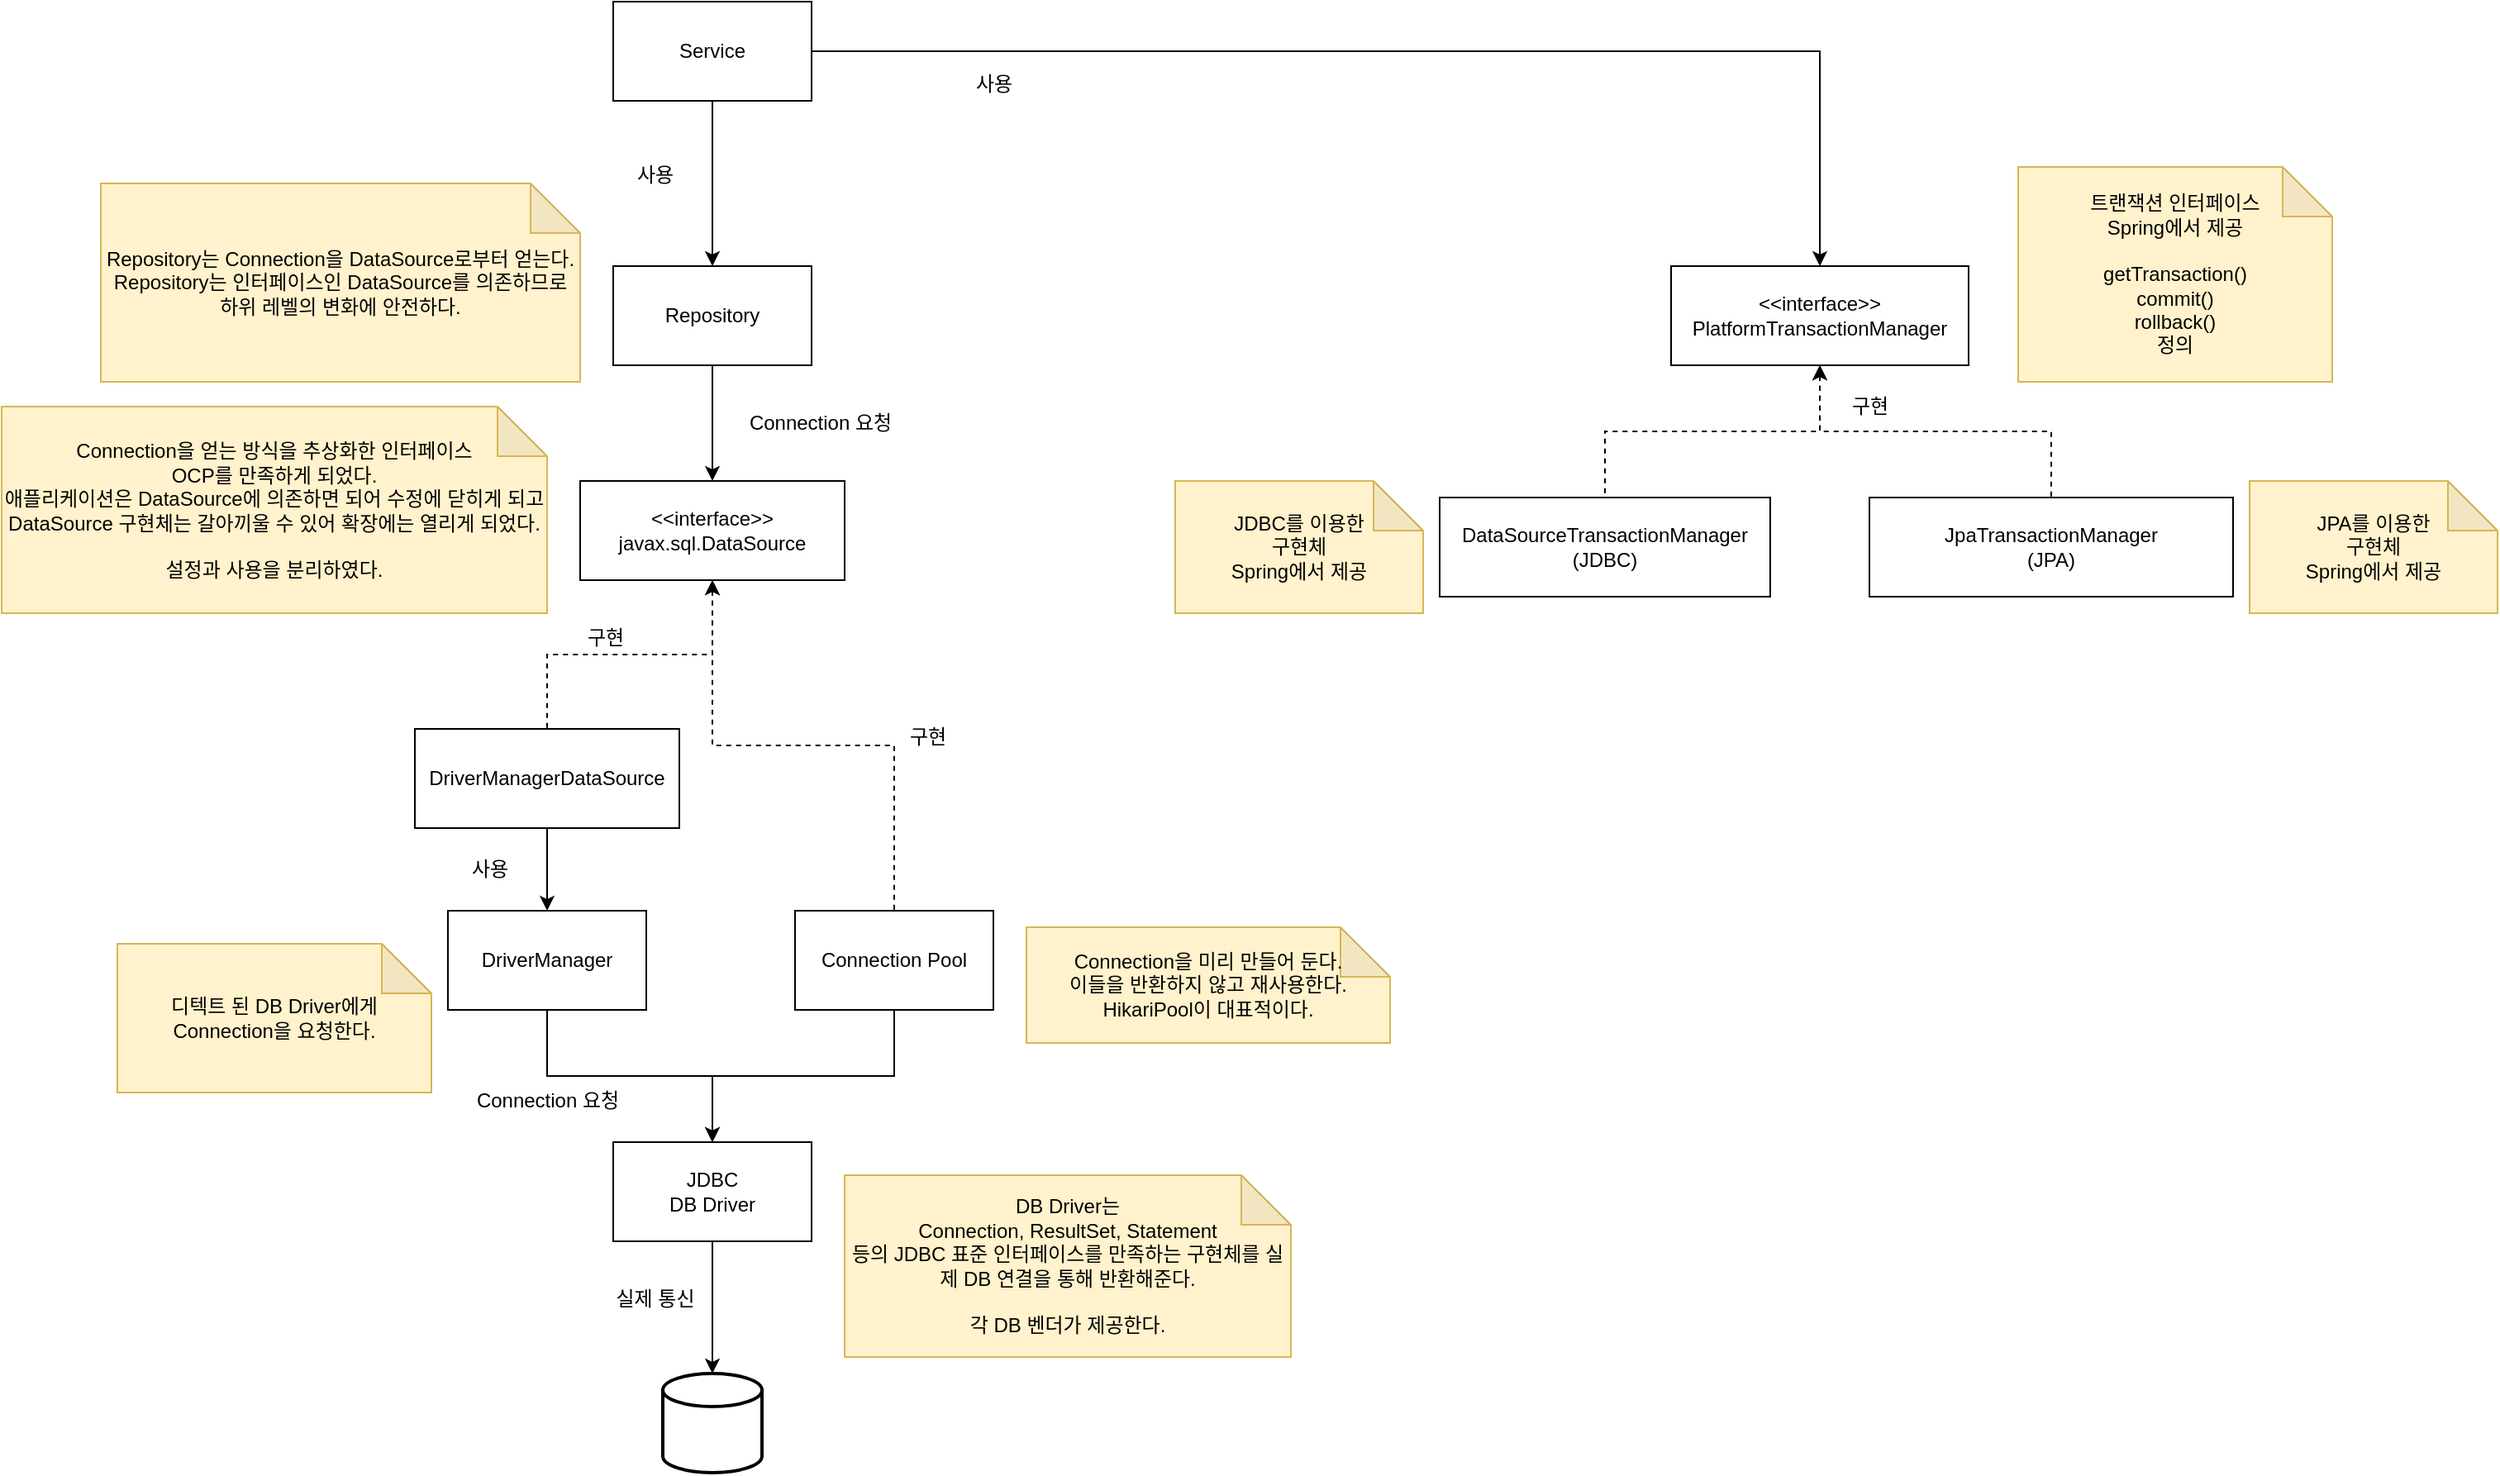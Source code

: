 <mxfile version="20.3.0" type="device"><diagram id="6nBcCKOb7mDcD9y_mM_5" name="페이지-1"><mxGraphModel dx="1669" dy="1051" grid="1" gridSize="10" guides="1" tooltips="1" connect="1" arrows="1" fold="1" page="1" pageScale="1" pageWidth="1654" pageHeight="1169" math="0" shadow="0"><root><mxCell id="0"/><mxCell id="1" parent="0"/><mxCell id="kfDnqrL624GzK84KfUki-1" value="" style="strokeWidth=2;html=1;shape=mxgraph.flowchart.database;whiteSpace=wrap;" parent="1" vertex="1"><mxGeometry x="500" y="900" width="60" height="60" as="geometry"/></mxCell><mxCell id="kfDnqrL624GzK84KfUki-3" style="edgeStyle=orthogonalEdgeStyle;rounded=0;orthogonalLoop=1;jettySize=auto;html=1;entryX=0.5;entryY=0;entryDx=0;entryDy=0;entryPerimeter=0;" parent="1" source="kfDnqrL624GzK84KfUki-2" target="kfDnqrL624GzK84KfUki-1" edge="1"><mxGeometry relative="1" as="geometry"/></mxCell><mxCell id="kfDnqrL624GzK84KfUki-2" value="JDBC&lt;br&gt;DB Driver" style="rounded=0;whiteSpace=wrap;html=1;" parent="1" vertex="1"><mxGeometry x="470" y="760" width="120" height="60" as="geometry"/></mxCell><mxCell id="kfDnqrL624GzK84KfUki-4" value="DB Driver는&lt;br&gt;Connection, ResultSet, Statement&lt;br&gt;등의 JDBC 표준 인터페이스를 만족하는 구현체를 실제 DB 연결을 통해 반환해준다.&lt;br&gt;&lt;br&gt;각 DB 벤더가 제공한다." style="shape=note;whiteSpace=wrap;html=1;backgroundOutline=1;darkOpacity=0.05;fillColor=#fff2cc;strokeColor=#d6b656;" parent="1" vertex="1"><mxGeometry x="610" y="780" width="270" height="110" as="geometry"/></mxCell><mxCell id="kfDnqrL624GzK84KfUki-6" style="edgeStyle=orthogonalEdgeStyle;rounded=0;orthogonalLoop=1;jettySize=auto;html=1;" parent="1" source="kfDnqrL624GzK84KfUki-5" target="kfDnqrL624GzK84KfUki-2" edge="1"><mxGeometry relative="1" as="geometry"/></mxCell><mxCell id="kfDnqrL624GzK84KfUki-5" value="DriverManager" style="rounded=0;whiteSpace=wrap;html=1;" parent="1" vertex="1"><mxGeometry x="370" y="620" width="120" height="60" as="geometry"/></mxCell><mxCell id="kfDnqrL624GzK84KfUki-7" value="디텍트 된 DB Driver에게&lt;br&gt;Connection을 요청한다." style="shape=note;whiteSpace=wrap;html=1;backgroundOutline=1;darkOpacity=0.05;fillColor=#fff2cc;strokeColor=#d6b656;" parent="1" vertex="1"><mxGeometry x="170" y="640" width="190" height="90" as="geometry"/></mxCell><mxCell id="kfDnqrL624GzK84KfUki-8" value="Connection 요청" style="text;html=1;align=center;verticalAlign=middle;resizable=0;points=[];autosize=1;strokeColor=none;fillColor=none;" parent="1" vertex="1"><mxGeometry x="375" y="720" width="110" height="30" as="geometry"/></mxCell><mxCell id="kfDnqrL624GzK84KfUki-9" value="실제 통신" style="text;html=1;align=center;verticalAlign=middle;resizable=0;points=[];autosize=1;strokeColor=none;fillColor=none;" parent="1" vertex="1"><mxGeometry x="460" y="840" width="70" height="30" as="geometry"/></mxCell><mxCell id="kfDnqrL624GzK84KfUki-11" style="edgeStyle=orthogonalEdgeStyle;rounded=0;orthogonalLoop=1;jettySize=auto;html=1;" parent="1" source="kfDnqrL624GzK84KfUki-10" target="kfDnqrL624GzK84KfUki-2" edge="1"><mxGeometry relative="1" as="geometry"/></mxCell><mxCell id="kfDnqrL624GzK84KfUki-10" value="Connection Pool" style="rounded=0;whiteSpace=wrap;html=1;" parent="1" vertex="1"><mxGeometry x="580" y="620" width="120" height="60" as="geometry"/></mxCell><mxCell id="kfDnqrL624GzK84KfUki-12" value="Connection을 미리 만들어 둔다.&lt;br&gt;이들을 반환하지 않고 재사용한다.&lt;br&gt;HikariPool이 대표적이다." style="shape=note;whiteSpace=wrap;html=1;backgroundOutline=1;darkOpacity=0.05;fillColor=#fff2cc;strokeColor=#d6b656;" parent="1" vertex="1"><mxGeometry x="720" y="630" width="220" height="70" as="geometry"/></mxCell><mxCell id="kfDnqrL624GzK84KfUki-14" style="edgeStyle=orthogonalEdgeStyle;rounded=0;orthogonalLoop=1;jettySize=auto;html=1;dashed=1;startArrow=classic;startFill=1;endArrow=none;endFill=0;entryX=0.5;entryY=0;entryDx=0;entryDy=0;exitX=0.5;exitY=1;exitDx=0;exitDy=0;" parent="1" source="kfDnqrL624GzK84KfUki-13" target="kfDnqrL624GzK84KfUki-16" edge="1"><mxGeometry relative="1" as="geometry"/></mxCell><mxCell id="kfDnqrL624GzK84KfUki-15" style="edgeStyle=orthogonalEdgeStyle;rounded=0;orthogonalLoop=1;jettySize=auto;html=1;dashed=1;startArrow=classic;startFill=1;endArrow=none;endFill=0;" parent="1" source="kfDnqrL624GzK84KfUki-13" target="kfDnqrL624GzK84KfUki-10" edge="1"><mxGeometry relative="1" as="geometry"/></mxCell><mxCell id="kfDnqrL624GzK84KfUki-13" value="&amp;lt;&amp;lt;interface&amp;gt;&amp;gt;&lt;br&gt;javax.sql.DataSource" style="rounded=0;whiteSpace=wrap;html=1;" parent="1" vertex="1"><mxGeometry x="450" y="360" width="160" height="60" as="geometry"/></mxCell><mxCell id="kfDnqrL624GzK84KfUki-18" style="edgeStyle=orthogonalEdgeStyle;rounded=0;orthogonalLoop=1;jettySize=auto;html=1;entryX=0.5;entryY=0;entryDx=0;entryDy=0;startArrow=none;startFill=0;endArrow=classic;endFill=1;" parent="1" source="kfDnqrL624GzK84KfUki-16" target="kfDnqrL624GzK84KfUki-5" edge="1"><mxGeometry relative="1" as="geometry"/></mxCell><mxCell id="kfDnqrL624GzK84KfUki-16" value="DriverManagerDataSource" style="rounded=0;whiteSpace=wrap;html=1;" parent="1" vertex="1"><mxGeometry x="350" y="510" width="160" height="60" as="geometry"/></mxCell><mxCell id="kfDnqrL624GzK84KfUki-19" value="사용" style="text;html=1;align=center;verticalAlign=middle;resizable=0;points=[];autosize=1;strokeColor=none;fillColor=none;" parent="1" vertex="1"><mxGeometry x="375" y="580" width="40" height="30" as="geometry"/></mxCell><mxCell id="kfDnqrL624GzK84KfUki-20" value="구현" style="text;html=1;align=center;verticalAlign=middle;resizable=0;points=[];autosize=1;strokeColor=none;fillColor=none;" parent="1" vertex="1"><mxGeometry x="445" y="440" width="40" height="30" as="geometry"/></mxCell><mxCell id="kfDnqrL624GzK84KfUki-21" value="구현" style="text;html=1;align=center;verticalAlign=middle;resizable=0;points=[];autosize=1;strokeColor=none;fillColor=none;" parent="1" vertex="1"><mxGeometry x="640" y="500" width="40" height="30" as="geometry"/></mxCell><mxCell id="kfDnqrL624GzK84KfUki-22" value="Connection을 얻는 방식을 추상화한 인터페이스&lt;br&gt;OCP를 만족하게 되었다.&lt;br&gt;애플리케이션은 DataSource에 의존하면 되어 수정에 닫히게 되고&lt;br&gt;DataSource 구현체는 갈아끼울 수 있어 확장에는 열리게 되었다.&lt;br&gt;&lt;br&gt;설정과 사용을 분리하였다." style="shape=note;whiteSpace=wrap;html=1;backgroundOutline=1;darkOpacity=0.05;fillColor=#fff2cc;strokeColor=#d6b656;" parent="1" vertex="1"><mxGeometry x="100" y="315" width="330" height="125" as="geometry"/></mxCell><mxCell id="kfDnqrL624GzK84KfUki-24" style="edgeStyle=orthogonalEdgeStyle;rounded=0;orthogonalLoop=1;jettySize=auto;html=1;entryX=0.5;entryY=0;entryDx=0;entryDy=0;startArrow=none;startFill=0;endArrow=classic;endFill=1;" parent="1" source="kfDnqrL624GzK84KfUki-23" target="kfDnqrL624GzK84KfUki-13" edge="1"><mxGeometry relative="1" as="geometry"/></mxCell><mxCell id="kfDnqrL624GzK84KfUki-23" value="Repository" style="whiteSpace=wrap;html=1;" parent="1" vertex="1"><mxGeometry x="470" y="230" width="120" height="60" as="geometry"/></mxCell><mxCell id="kfDnqrL624GzK84KfUki-25" value="Connection 요청" style="text;html=1;align=center;verticalAlign=middle;resizable=0;points=[];autosize=1;strokeColor=none;fillColor=none;" parent="1" vertex="1"><mxGeometry x="540" y="310" width="110" height="30" as="geometry"/></mxCell><mxCell id="kfDnqrL624GzK84KfUki-26" value="Repository는 Connection을 DataSource로부터 얻는다.&lt;br&gt;Repository는 인터페이스인 DataSource를 의존하므로&lt;br&gt;하위 레벨의 변화에 안전하다." style="shape=note;whiteSpace=wrap;html=1;backgroundOutline=1;darkOpacity=0.05;fillColor=#fff2cc;strokeColor=#d6b656;" parent="1" vertex="1"><mxGeometry x="160" y="180" width="290" height="120" as="geometry"/></mxCell><mxCell id="rnXQR04jweJX5EKfFEty-2" style="edgeStyle=orthogonalEdgeStyle;rounded=0;orthogonalLoop=1;jettySize=auto;html=1;entryX=0.5;entryY=0;entryDx=0;entryDy=0;" parent="1" source="rnXQR04jweJX5EKfFEty-1" target="kfDnqrL624GzK84KfUki-23" edge="1"><mxGeometry relative="1" as="geometry"/></mxCell><mxCell id="rnXQR04jweJX5EKfFEty-5" style="edgeStyle=orthogonalEdgeStyle;rounded=0;orthogonalLoop=1;jettySize=auto;html=1;" parent="1" source="rnXQR04jweJX5EKfFEty-1" target="rnXQR04jweJX5EKfFEty-4" edge="1"><mxGeometry relative="1" as="geometry"/></mxCell><mxCell id="rnXQR04jweJX5EKfFEty-1" value="Service" style="whiteSpace=wrap;html=1;" parent="1" vertex="1"><mxGeometry x="470" y="70" width="120" height="60" as="geometry"/></mxCell><mxCell id="rnXQR04jweJX5EKfFEty-3" value="사용" style="text;html=1;align=center;verticalAlign=middle;resizable=0;points=[];autosize=1;strokeColor=none;fillColor=none;" parent="1" vertex="1"><mxGeometry x="475" y="160" width="40" height="30" as="geometry"/></mxCell><mxCell id="rnXQR04jweJX5EKfFEty-4" value="&amp;lt;&amp;lt;interface&amp;gt;&amp;gt;&lt;br&gt;PlatformTransactionManager" style="whiteSpace=wrap;html=1;" parent="1" vertex="1"><mxGeometry x="1110" y="230" width="180" height="60" as="geometry"/></mxCell><mxCell id="rnXQR04jweJX5EKfFEty-6" value="사용" style="text;html=1;align=center;verticalAlign=middle;resizable=0;points=[];autosize=1;strokeColor=none;fillColor=none;" parent="1" vertex="1"><mxGeometry x="680" y="105" width="40" height="30" as="geometry"/></mxCell><mxCell id="rnXQR04jweJX5EKfFEty-7" value="DataSourceTransactionManager&lt;br&gt;(JDBC)" style="whiteSpace=wrap;html=1;" parent="1" vertex="1"><mxGeometry x="970" y="370" width="200" height="60" as="geometry"/></mxCell><mxCell id="rnXQR04jweJX5EKfFEty-8" value="JpaTransactionManager&lt;br&gt;(JPA)" style="whiteSpace=wrap;html=1;" parent="1" vertex="1"><mxGeometry x="1230" y="370" width="220" height="60" as="geometry"/></mxCell><mxCell id="rnXQR04jweJX5EKfFEty-9" style="edgeStyle=orthogonalEdgeStyle;rounded=0;orthogonalLoop=1;jettySize=auto;html=1;dashed=1;startArrow=classic;startFill=1;endArrow=none;endFill=0;entryX=0.5;entryY=0;entryDx=0;entryDy=0;exitX=0.5;exitY=1;exitDx=0;exitDy=0;" parent="1" source="rnXQR04jweJX5EKfFEty-4" target="rnXQR04jweJX5EKfFEty-7" edge="1"><mxGeometry relative="1" as="geometry"><mxPoint x="910" y="200" as="sourcePoint"/><mxPoint x="1020" y="400" as="targetPoint"/></mxGeometry></mxCell><mxCell id="rnXQR04jweJX5EKfFEty-10" style="edgeStyle=orthogonalEdgeStyle;rounded=0;orthogonalLoop=1;jettySize=auto;html=1;dashed=1;startArrow=classic;startFill=1;endArrow=none;endFill=0;entryX=0.5;entryY=0;entryDx=0;entryDy=0;exitX=0.5;exitY=1;exitDx=0;exitDy=0;" parent="1" source="rnXQR04jweJX5EKfFEty-4" target="rnXQR04jweJX5EKfFEty-8" edge="1"><mxGeometry relative="1" as="geometry"><mxPoint x="1210" y="300" as="sourcePoint"/><mxPoint x="1120" y="360" as="targetPoint"/></mxGeometry></mxCell><mxCell id="rnXQR04jweJX5EKfFEty-11" value="구현" style="text;html=1;align=center;verticalAlign=middle;resizable=0;points=[];autosize=1;strokeColor=none;fillColor=none;" parent="1" vertex="1"><mxGeometry x="1210" y="300" width="40" height="30" as="geometry"/></mxCell><mxCell id="rnXQR04jweJX5EKfFEty-12" value="트랜잭션 인터페이스&lt;br&gt;Spring에서 제공&lt;br&gt;&lt;br&gt;getTransaction()&lt;br&gt;commit()&lt;br&gt;rollback()&lt;br&gt;정의" style="shape=note;whiteSpace=wrap;html=1;backgroundOutline=1;darkOpacity=0.05;fillColor=#fff2cc;strokeColor=#d6b656;" parent="1" vertex="1"><mxGeometry x="1320" y="170" width="190" height="130" as="geometry"/></mxCell><mxCell id="rnXQR04jweJX5EKfFEty-13" value="JDBC를 이용한&lt;br&gt;구현체&lt;br&gt;Spring에서 제공" style="shape=note;whiteSpace=wrap;html=1;backgroundOutline=1;darkOpacity=0.05;fillColor=#fff2cc;strokeColor=#d6b656;" parent="1" vertex="1"><mxGeometry x="810" y="360" width="150" height="80" as="geometry"/></mxCell><mxCell id="rnXQR04jweJX5EKfFEty-14" value="JPA를 이용한&lt;br&gt;구현체&lt;br&gt;Spring에서 제공" style="shape=note;whiteSpace=wrap;html=1;backgroundOutline=1;darkOpacity=0.05;fillColor=#fff2cc;strokeColor=#d6b656;" parent="1" vertex="1"><mxGeometry x="1460" y="360" width="150" height="80" as="geometry"/></mxCell></root></mxGraphModel></diagram></mxfile>